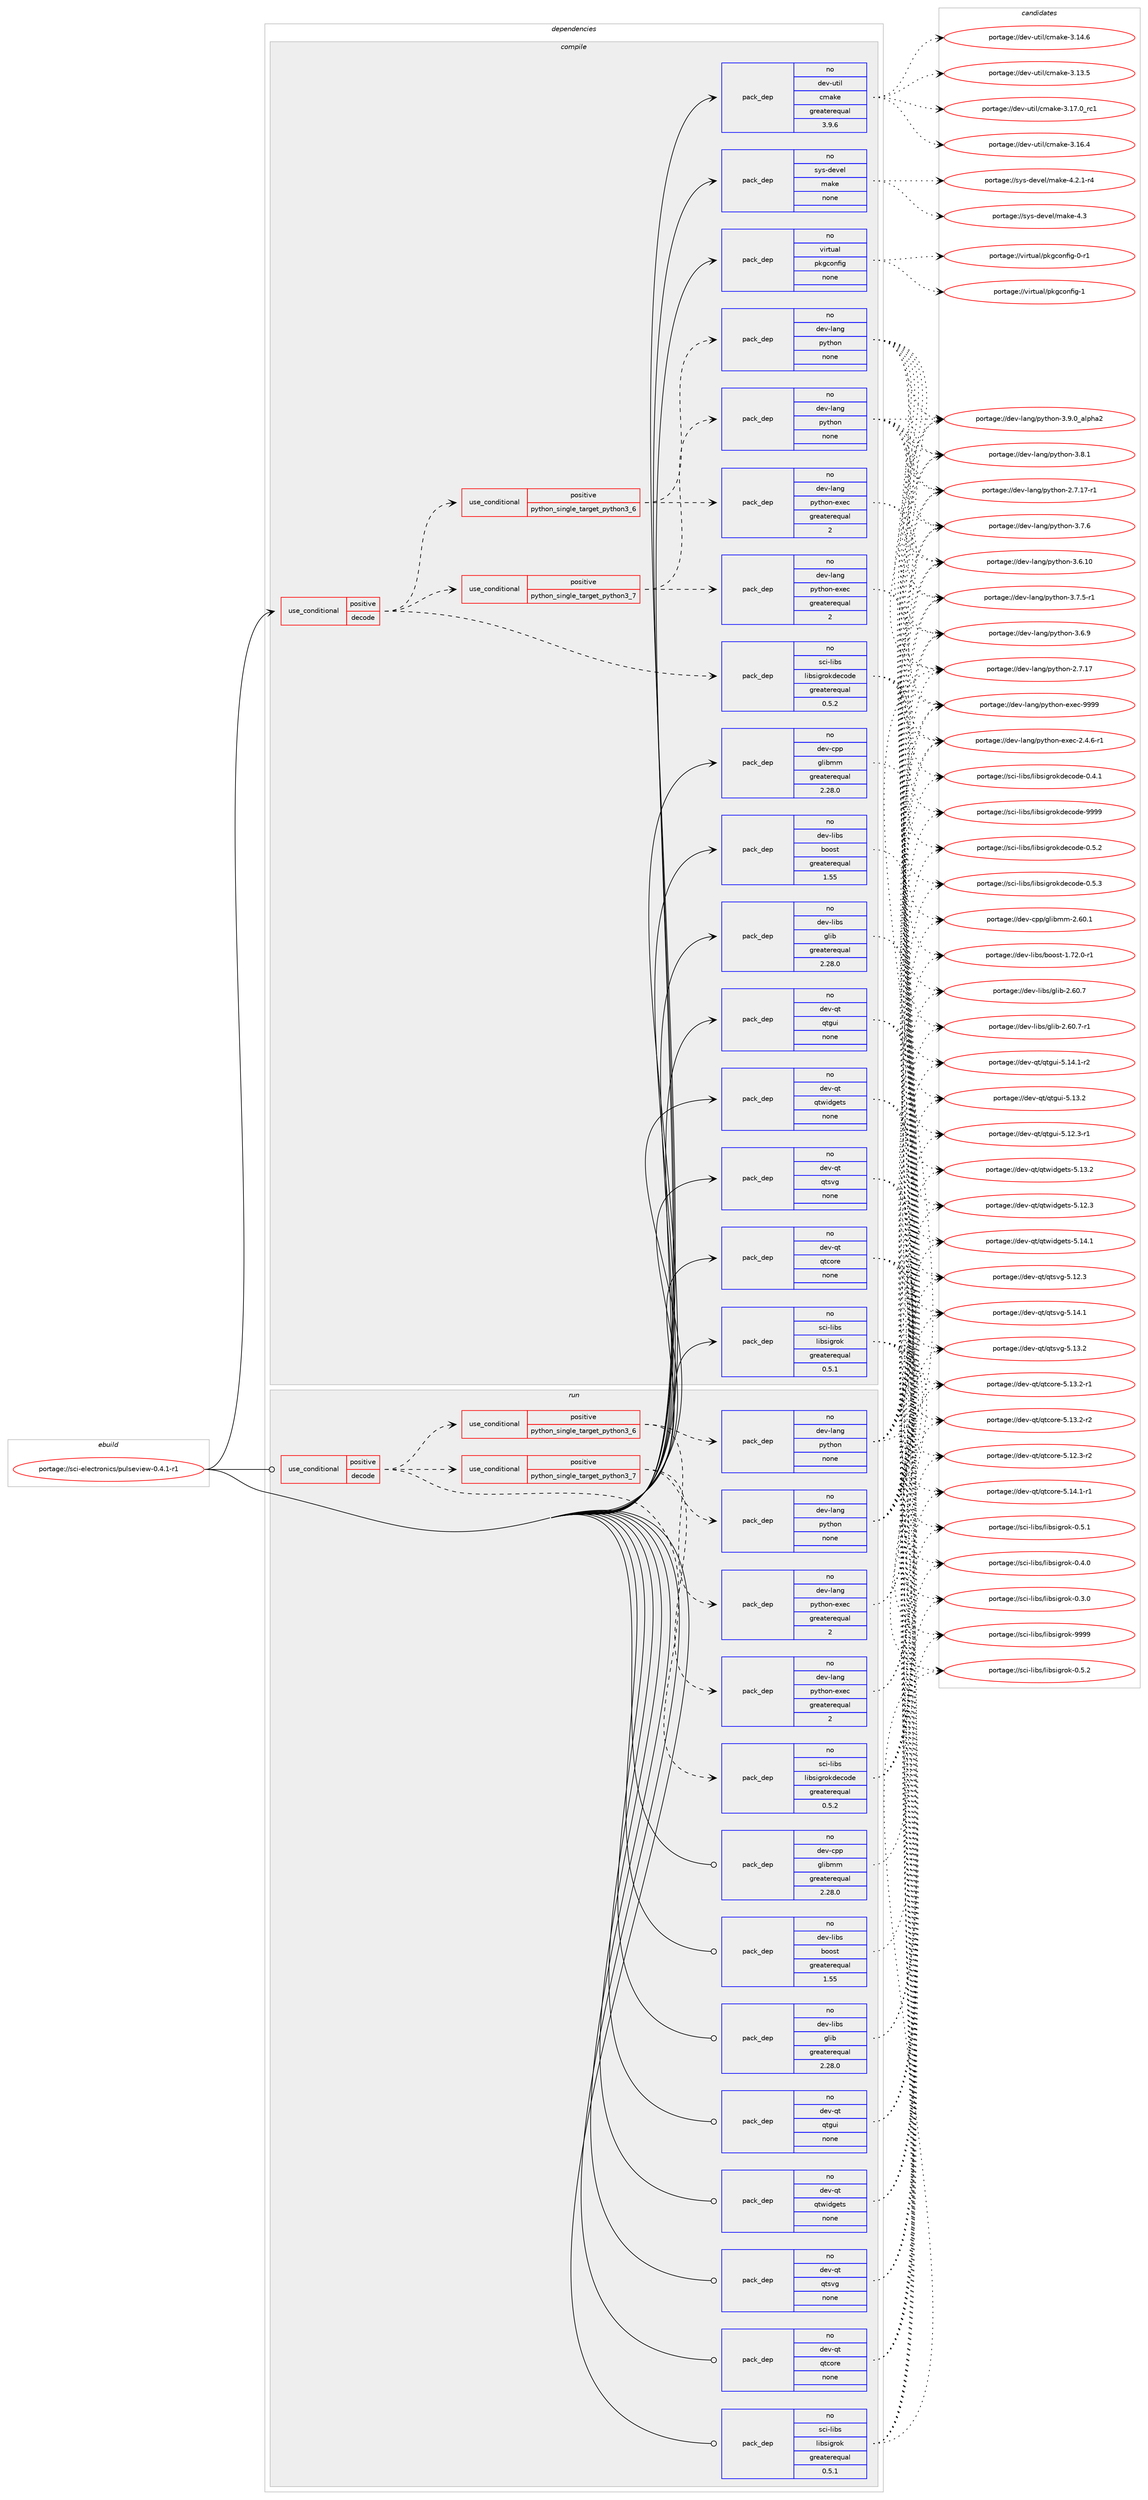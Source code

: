digraph prolog {

# *************
# Graph options
# *************

newrank=true;
concentrate=true;
compound=true;
graph [rankdir=LR,fontname=Helvetica,fontsize=10,ranksep=1.5];#, ranksep=2.5, nodesep=0.2];
edge  [arrowhead=vee];
node  [fontname=Helvetica,fontsize=10];

# **********
# The ebuild
# **********

subgraph cluster_leftcol {
color=gray;
rank=same;
label=<<i>ebuild</i>>;
id [label="portage://sci-electronics/pulseview-0.4.1-r1", color=red, width=4, href="../sci-electronics/pulseview-0.4.1-r1.svg"];
}

# ****************
# The dependencies
# ****************

subgraph cluster_midcol {
color=gray;
label=<<i>dependencies</i>>;
subgraph cluster_compile {
fillcolor="#eeeeee";
style=filled;
label=<<i>compile</i>>;
subgraph cond17144 {
dependency78057 [label=<<TABLE BORDER="0" CELLBORDER="1" CELLSPACING="0" CELLPADDING="4"><TR><TD ROWSPAN="3" CELLPADDING="10">use_conditional</TD></TR><TR><TD>positive</TD></TR><TR><TD>decode</TD></TR></TABLE>>, shape=none, color=red];
subgraph pack59374 {
dependency78058 [label=<<TABLE BORDER="0" CELLBORDER="1" CELLSPACING="0" CELLPADDING="4" WIDTH="220"><TR><TD ROWSPAN="6" CELLPADDING="30">pack_dep</TD></TR><TR><TD WIDTH="110">no</TD></TR><TR><TD>sci-libs</TD></TR><TR><TD>libsigrokdecode</TD></TR><TR><TD>greaterequal</TD></TR><TR><TD>0.5.2</TD></TR></TABLE>>, shape=none, color=blue];
}
dependency78057:e -> dependency78058:w [weight=20,style="dashed",arrowhead="vee"];
subgraph cond17145 {
dependency78059 [label=<<TABLE BORDER="0" CELLBORDER="1" CELLSPACING="0" CELLPADDING="4"><TR><TD ROWSPAN="3" CELLPADDING="10">use_conditional</TD></TR><TR><TD>positive</TD></TR><TR><TD>python_single_target_python3_6</TD></TR></TABLE>>, shape=none, color=red];
subgraph pack59375 {
dependency78060 [label=<<TABLE BORDER="0" CELLBORDER="1" CELLSPACING="0" CELLPADDING="4" WIDTH="220"><TR><TD ROWSPAN="6" CELLPADDING="30">pack_dep</TD></TR><TR><TD WIDTH="110">no</TD></TR><TR><TD>dev-lang</TD></TR><TR><TD>python</TD></TR><TR><TD>none</TD></TR><TR><TD></TD></TR></TABLE>>, shape=none, color=blue];
}
dependency78059:e -> dependency78060:w [weight=20,style="dashed",arrowhead="vee"];
subgraph pack59376 {
dependency78061 [label=<<TABLE BORDER="0" CELLBORDER="1" CELLSPACING="0" CELLPADDING="4" WIDTH="220"><TR><TD ROWSPAN="6" CELLPADDING="30">pack_dep</TD></TR><TR><TD WIDTH="110">no</TD></TR><TR><TD>dev-lang</TD></TR><TR><TD>python-exec</TD></TR><TR><TD>greaterequal</TD></TR><TR><TD>2</TD></TR></TABLE>>, shape=none, color=blue];
}
dependency78059:e -> dependency78061:w [weight=20,style="dashed",arrowhead="vee"];
}
dependency78057:e -> dependency78059:w [weight=20,style="dashed",arrowhead="vee"];
subgraph cond17146 {
dependency78062 [label=<<TABLE BORDER="0" CELLBORDER="1" CELLSPACING="0" CELLPADDING="4"><TR><TD ROWSPAN="3" CELLPADDING="10">use_conditional</TD></TR><TR><TD>positive</TD></TR><TR><TD>python_single_target_python3_7</TD></TR></TABLE>>, shape=none, color=red];
subgraph pack59377 {
dependency78063 [label=<<TABLE BORDER="0" CELLBORDER="1" CELLSPACING="0" CELLPADDING="4" WIDTH="220"><TR><TD ROWSPAN="6" CELLPADDING="30">pack_dep</TD></TR><TR><TD WIDTH="110">no</TD></TR><TR><TD>dev-lang</TD></TR><TR><TD>python</TD></TR><TR><TD>none</TD></TR><TR><TD></TD></TR></TABLE>>, shape=none, color=blue];
}
dependency78062:e -> dependency78063:w [weight=20,style="dashed",arrowhead="vee"];
subgraph pack59378 {
dependency78064 [label=<<TABLE BORDER="0" CELLBORDER="1" CELLSPACING="0" CELLPADDING="4" WIDTH="220"><TR><TD ROWSPAN="6" CELLPADDING="30">pack_dep</TD></TR><TR><TD WIDTH="110">no</TD></TR><TR><TD>dev-lang</TD></TR><TR><TD>python-exec</TD></TR><TR><TD>greaterequal</TD></TR><TR><TD>2</TD></TR></TABLE>>, shape=none, color=blue];
}
dependency78062:e -> dependency78064:w [weight=20,style="dashed",arrowhead="vee"];
}
dependency78057:e -> dependency78062:w [weight=20,style="dashed",arrowhead="vee"];
}
id:e -> dependency78057:w [weight=20,style="solid",arrowhead="vee"];
subgraph pack59379 {
dependency78065 [label=<<TABLE BORDER="0" CELLBORDER="1" CELLSPACING="0" CELLPADDING="4" WIDTH="220"><TR><TD ROWSPAN="6" CELLPADDING="30">pack_dep</TD></TR><TR><TD WIDTH="110">no</TD></TR><TR><TD>dev-cpp</TD></TR><TR><TD>glibmm</TD></TR><TR><TD>greaterequal</TD></TR><TR><TD>2.28.0</TD></TR></TABLE>>, shape=none, color=blue];
}
id:e -> dependency78065:w [weight=20,style="solid",arrowhead="vee"];
subgraph pack59380 {
dependency78066 [label=<<TABLE BORDER="0" CELLBORDER="1" CELLSPACING="0" CELLPADDING="4" WIDTH="220"><TR><TD ROWSPAN="6" CELLPADDING="30">pack_dep</TD></TR><TR><TD WIDTH="110">no</TD></TR><TR><TD>dev-libs</TD></TR><TR><TD>boost</TD></TR><TR><TD>greaterequal</TD></TR><TR><TD>1.55</TD></TR></TABLE>>, shape=none, color=blue];
}
id:e -> dependency78066:w [weight=20,style="solid",arrowhead="vee"];
subgraph pack59381 {
dependency78067 [label=<<TABLE BORDER="0" CELLBORDER="1" CELLSPACING="0" CELLPADDING="4" WIDTH="220"><TR><TD ROWSPAN="6" CELLPADDING="30">pack_dep</TD></TR><TR><TD WIDTH="110">no</TD></TR><TR><TD>dev-libs</TD></TR><TR><TD>glib</TD></TR><TR><TD>greaterequal</TD></TR><TR><TD>2.28.0</TD></TR></TABLE>>, shape=none, color=blue];
}
id:e -> dependency78067:w [weight=20,style="solid",arrowhead="vee"];
subgraph pack59382 {
dependency78068 [label=<<TABLE BORDER="0" CELLBORDER="1" CELLSPACING="0" CELLPADDING="4" WIDTH="220"><TR><TD ROWSPAN="6" CELLPADDING="30">pack_dep</TD></TR><TR><TD WIDTH="110">no</TD></TR><TR><TD>dev-qt</TD></TR><TR><TD>qtcore</TD></TR><TR><TD>none</TD></TR><TR><TD></TD></TR></TABLE>>, shape=none, color=blue];
}
id:e -> dependency78068:w [weight=20,style="solid",arrowhead="vee"];
subgraph pack59383 {
dependency78069 [label=<<TABLE BORDER="0" CELLBORDER="1" CELLSPACING="0" CELLPADDING="4" WIDTH="220"><TR><TD ROWSPAN="6" CELLPADDING="30">pack_dep</TD></TR><TR><TD WIDTH="110">no</TD></TR><TR><TD>dev-qt</TD></TR><TR><TD>qtgui</TD></TR><TR><TD>none</TD></TR><TR><TD></TD></TR></TABLE>>, shape=none, color=blue];
}
id:e -> dependency78069:w [weight=20,style="solid",arrowhead="vee"];
subgraph pack59384 {
dependency78070 [label=<<TABLE BORDER="0" CELLBORDER="1" CELLSPACING="0" CELLPADDING="4" WIDTH="220"><TR><TD ROWSPAN="6" CELLPADDING="30">pack_dep</TD></TR><TR><TD WIDTH="110">no</TD></TR><TR><TD>dev-qt</TD></TR><TR><TD>qtsvg</TD></TR><TR><TD>none</TD></TR><TR><TD></TD></TR></TABLE>>, shape=none, color=blue];
}
id:e -> dependency78070:w [weight=20,style="solid",arrowhead="vee"];
subgraph pack59385 {
dependency78071 [label=<<TABLE BORDER="0" CELLBORDER="1" CELLSPACING="0" CELLPADDING="4" WIDTH="220"><TR><TD ROWSPAN="6" CELLPADDING="30">pack_dep</TD></TR><TR><TD WIDTH="110">no</TD></TR><TR><TD>dev-qt</TD></TR><TR><TD>qtwidgets</TD></TR><TR><TD>none</TD></TR><TR><TD></TD></TR></TABLE>>, shape=none, color=blue];
}
id:e -> dependency78071:w [weight=20,style="solid",arrowhead="vee"];
subgraph pack59386 {
dependency78072 [label=<<TABLE BORDER="0" CELLBORDER="1" CELLSPACING="0" CELLPADDING="4" WIDTH="220"><TR><TD ROWSPAN="6" CELLPADDING="30">pack_dep</TD></TR><TR><TD WIDTH="110">no</TD></TR><TR><TD>dev-util</TD></TR><TR><TD>cmake</TD></TR><TR><TD>greaterequal</TD></TR><TR><TD>3.9.6</TD></TR></TABLE>>, shape=none, color=blue];
}
id:e -> dependency78072:w [weight=20,style="solid",arrowhead="vee"];
subgraph pack59387 {
dependency78073 [label=<<TABLE BORDER="0" CELLBORDER="1" CELLSPACING="0" CELLPADDING="4" WIDTH="220"><TR><TD ROWSPAN="6" CELLPADDING="30">pack_dep</TD></TR><TR><TD WIDTH="110">no</TD></TR><TR><TD>sci-libs</TD></TR><TR><TD>libsigrok</TD></TR><TR><TD>greaterequal</TD></TR><TR><TD>0.5.1</TD></TR></TABLE>>, shape=none, color=blue];
}
id:e -> dependency78073:w [weight=20,style="solid",arrowhead="vee"];
subgraph pack59388 {
dependency78074 [label=<<TABLE BORDER="0" CELLBORDER="1" CELLSPACING="0" CELLPADDING="4" WIDTH="220"><TR><TD ROWSPAN="6" CELLPADDING="30">pack_dep</TD></TR><TR><TD WIDTH="110">no</TD></TR><TR><TD>sys-devel</TD></TR><TR><TD>make</TD></TR><TR><TD>none</TD></TR><TR><TD></TD></TR></TABLE>>, shape=none, color=blue];
}
id:e -> dependency78074:w [weight=20,style="solid",arrowhead="vee"];
subgraph pack59389 {
dependency78075 [label=<<TABLE BORDER="0" CELLBORDER="1" CELLSPACING="0" CELLPADDING="4" WIDTH="220"><TR><TD ROWSPAN="6" CELLPADDING="30">pack_dep</TD></TR><TR><TD WIDTH="110">no</TD></TR><TR><TD>virtual</TD></TR><TR><TD>pkgconfig</TD></TR><TR><TD>none</TD></TR><TR><TD></TD></TR></TABLE>>, shape=none, color=blue];
}
id:e -> dependency78075:w [weight=20,style="solid",arrowhead="vee"];
}
subgraph cluster_compileandrun {
fillcolor="#eeeeee";
style=filled;
label=<<i>compile and run</i>>;
}
subgraph cluster_run {
fillcolor="#eeeeee";
style=filled;
label=<<i>run</i>>;
subgraph cond17147 {
dependency78076 [label=<<TABLE BORDER="0" CELLBORDER="1" CELLSPACING="0" CELLPADDING="4"><TR><TD ROWSPAN="3" CELLPADDING="10">use_conditional</TD></TR><TR><TD>positive</TD></TR><TR><TD>decode</TD></TR></TABLE>>, shape=none, color=red];
subgraph pack59390 {
dependency78077 [label=<<TABLE BORDER="0" CELLBORDER="1" CELLSPACING="0" CELLPADDING="4" WIDTH="220"><TR><TD ROWSPAN="6" CELLPADDING="30">pack_dep</TD></TR><TR><TD WIDTH="110">no</TD></TR><TR><TD>sci-libs</TD></TR><TR><TD>libsigrokdecode</TD></TR><TR><TD>greaterequal</TD></TR><TR><TD>0.5.2</TD></TR></TABLE>>, shape=none, color=blue];
}
dependency78076:e -> dependency78077:w [weight=20,style="dashed",arrowhead="vee"];
subgraph cond17148 {
dependency78078 [label=<<TABLE BORDER="0" CELLBORDER="1" CELLSPACING="0" CELLPADDING="4"><TR><TD ROWSPAN="3" CELLPADDING="10">use_conditional</TD></TR><TR><TD>positive</TD></TR><TR><TD>python_single_target_python3_6</TD></TR></TABLE>>, shape=none, color=red];
subgraph pack59391 {
dependency78079 [label=<<TABLE BORDER="0" CELLBORDER="1" CELLSPACING="0" CELLPADDING="4" WIDTH="220"><TR><TD ROWSPAN="6" CELLPADDING="30">pack_dep</TD></TR><TR><TD WIDTH="110">no</TD></TR><TR><TD>dev-lang</TD></TR><TR><TD>python</TD></TR><TR><TD>none</TD></TR><TR><TD></TD></TR></TABLE>>, shape=none, color=blue];
}
dependency78078:e -> dependency78079:w [weight=20,style="dashed",arrowhead="vee"];
subgraph pack59392 {
dependency78080 [label=<<TABLE BORDER="0" CELLBORDER="1" CELLSPACING="0" CELLPADDING="4" WIDTH="220"><TR><TD ROWSPAN="6" CELLPADDING="30">pack_dep</TD></TR><TR><TD WIDTH="110">no</TD></TR><TR><TD>dev-lang</TD></TR><TR><TD>python-exec</TD></TR><TR><TD>greaterequal</TD></TR><TR><TD>2</TD></TR></TABLE>>, shape=none, color=blue];
}
dependency78078:e -> dependency78080:w [weight=20,style="dashed",arrowhead="vee"];
}
dependency78076:e -> dependency78078:w [weight=20,style="dashed",arrowhead="vee"];
subgraph cond17149 {
dependency78081 [label=<<TABLE BORDER="0" CELLBORDER="1" CELLSPACING="0" CELLPADDING="4"><TR><TD ROWSPAN="3" CELLPADDING="10">use_conditional</TD></TR><TR><TD>positive</TD></TR><TR><TD>python_single_target_python3_7</TD></TR></TABLE>>, shape=none, color=red];
subgraph pack59393 {
dependency78082 [label=<<TABLE BORDER="0" CELLBORDER="1" CELLSPACING="0" CELLPADDING="4" WIDTH="220"><TR><TD ROWSPAN="6" CELLPADDING="30">pack_dep</TD></TR><TR><TD WIDTH="110">no</TD></TR><TR><TD>dev-lang</TD></TR><TR><TD>python</TD></TR><TR><TD>none</TD></TR><TR><TD></TD></TR></TABLE>>, shape=none, color=blue];
}
dependency78081:e -> dependency78082:w [weight=20,style="dashed",arrowhead="vee"];
subgraph pack59394 {
dependency78083 [label=<<TABLE BORDER="0" CELLBORDER="1" CELLSPACING="0" CELLPADDING="4" WIDTH="220"><TR><TD ROWSPAN="6" CELLPADDING="30">pack_dep</TD></TR><TR><TD WIDTH="110">no</TD></TR><TR><TD>dev-lang</TD></TR><TR><TD>python-exec</TD></TR><TR><TD>greaterequal</TD></TR><TR><TD>2</TD></TR></TABLE>>, shape=none, color=blue];
}
dependency78081:e -> dependency78083:w [weight=20,style="dashed",arrowhead="vee"];
}
dependency78076:e -> dependency78081:w [weight=20,style="dashed",arrowhead="vee"];
}
id:e -> dependency78076:w [weight=20,style="solid",arrowhead="odot"];
subgraph pack59395 {
dependency78084 [label=<<TABLE BORDER="0" CELLBORDER="1" CELLSPACING="0" CELLPADDING="4" WIDTH="220"><TR><TD ROWSPAN="6" CELLPADDING="30">pack_dep</TD></TR><TR><TD WIDTH="110">no</TD></TR><TR><TD>dev-cpp</TD></TR><TR><TD>glibmm</TD></TR><TR><TD>greaterequal</TD></TR><TR><TD>2.28.0</TD></TR></TABLE>>, shape=none, color=blue];
}
id:e -> dependency78084:w [weight=20,style="solid",arrowhead="odot"];
subgraph pack59396 {
dependency78085 [label=<<TABLE BORDER="0" CELLBORDER="1" CELLSPACING="0" CELLPADDING="4" WIDTH="220"><TR><TD ROWSPAN="6" CELLPADDING="30">pack_dep</TD></TR><TR><TD WIDTH="110">no</TD></TR><TR><TD>dev-libs</TD></TR><TR><TD>boost</TD></TR><TR><TD>greaterequal</TD></TR><TR><TD>1.55</TD></TR></TABLE>>, shape=none, color=blue];
}
id:e -> dependency78085:w [weight=20,style="solid",arrowhead="odot"];
subgraph pack59397 {
dependency78086 [label=<<TABLE BORDER="0" CELLBORDER="1" CELLSPACING="0" CELLPADDING="4" WIDTH="220"><TR><TD ROWSPAN="6" CELLPADDING="30">pack_dep</TD></TR><TR><TD WIDTH="110">no</TD></TR><TR><TD>dev-libs</TD></TR><TR><TD>glib</TD></TR><TR><TD>greaterequal</TD></TR><TR><TD>2.28.0</TD></TR></TABLE>>, shape=none, color=blue];
}
id:e -> dependency78086:w [weight=20,style="solid",arrowhead="odot"];
subgraph pack59398 {
dependency78087 [label=<<TABLE BORDER="0" CELLBORDER="1" CELLSPACING="0" CELLPADDING="4" WIDTH="220"><TR><TD ROWSPAN="6" CELLPADDING="30">pack_dep</TD></TR><TR><TD WIDTH="110">no</TD></TR><TR><TD>dev-qt</TD></TR><TR><TD>qtcore</TD></TR><TR><TD>none</TD></TR><TR><TD></TD></TR></TABLE>>, shape=none, color=blue];
}
id:e -> dependency78087:w [weight=20,style="solid",arrowhead="odot"];
subgraph pack59399 {
dependency78088 [label=<<TABLE BORDER="0" CELLBORDER="1" CELLSPACING="0" CELLPADDING="4" WIDTH="220"><TR><TD ROWSPAN="6" CELLPADDING="30">pack_dep</TD></TR><TR><TD WIDTH="110">no</TD></TR><TR><TD>dev-qt</TD></TR><TR><TD>qtgui</TD></TR><TR><TD>none</TD></TR><TR><TD></TD></TR></TABLE>>, shape=none, color=blue];
}
id:e -> dependency78088:w [weight=20,style="solid",arrowhead="odot"];
subgraph pack59400 {
dependency78089 [label=<<TABLE BORDER="0" CELLBORDER="1" CELLSPACING="0" CELLPADDING="4" WIDTH="220"><TR><TD ROWSPAN="6" CELLPADDING="30">pack_dep</TD></TR><TR><TD WIDTH="110">no</TD></TR><TR><TD>dev-qt</TD></TR><TR><TD>qtsvg</TD></TR><TR><TD>none</TD></TR><TR><TD></TD></TR></TABLE>>, shape=none, color=blue];
}
id:e -> dependency78089:w [weight=20,style="solid",arrowhead="odot"];
subgraph pack59401 {
dependency78090 [label=<<TABLE BORDER="0" CELLBORDER="1" CELLSPACING="0" CELLPADDING="4" WIDTH="220"><TR><TD ROWSPAN="6" CELLPADDING="30">pack_dep</TD></TR><TR><TD WIDTH="110">no</TD></TR><TR><TD>dev-qt</TD></TR><TR><TD>qtwidgets</TD></TR><TR><TD>none</TD></TR><TR><TD></TD></TR></TABLE>>, shape=none, color=blue];
}
id:e -> dependency78090:w [weight=20,style="solid",arrowhead="odot"];
subgraph pack59402 {
dependency78091 [label=<<TABLE BORDER="0" CELLBORDER="1" CELLSPACING="0" CELLPADDING="4" WIDTH="220"><TR><TD ROWSPAN="6" CELLPADDING="30">pack_dep</TD></TR><TR><TD WIDTH="110">no</TD></TR><TR><TD>sci-libs</TD></TR><TR><TD>libsigrok</TD></TR><TR><TD>greaterequal</TD></TR><TR><TD>0.5.1</TD></TR></TABLE>>, shape=none, color=blue];
}
id:e -> dependency78091:w [weight=20,style="solid",arrowhead="odot"];
}
}

# **************
# The candidates
# **************

subgraph cluster_choices {
rank=same;
color=gray;
label=<<i>candidates</i>>;

subgraph choice59374 {
color=black;
nodesep=1;
choice1159910545108105981154710810598115105103114111107100101991111001014557575757 [label="portage://sci-libs/libsigrokdecode-9999", color=red, width=4,href="../sci-libs/libsigrokdecode-9999.svg"];
choice115991054510810598115471081059811510510311411110710010199111100101454846534651 [label="portage://sci-libs/libsigrokdecode-0.5.3", color=red, width=4,href="../sci-libs/libsigrokdecode-0.5.3.svg"];
choice115991054510810598115471081059811510510311411110710010199111100101454846534650 [label="portage://sci-libs/libsigrokdecode-0.5.2", color=red, width=4,href="../sci-libs/libsigrokdecode-0.5.2.svg"];
choice115991054510810598115471081059811510510311411110710010199111100101454846524649 [label="portage://sci-libs/libsigrokdecode-0.4.1", color=red, width=4,href="../sci-libs/libsigrokdecode-0.4.1.svg"];
dependency78058:e -> choice1159910545108105981154710810598115105103114111107100101991111001014557575757:w [style=dotted,weight="100"];
dependency78058:e -> choice115991054510810598115471081059811510510311411110710010199111100101454846534651:w [style=dotted,weight="100"];
dependency78058:e -> choice115991054510810598115471081059811510510311411110710010199111100101454846534650:w [style=dotted,weight="100"];
dependency78058:e -> choice115991054510810598115471081059811510510311411110710010199111100101454846524649:w [style=dotted,weight="100"];
}
subgraph choice59375 {
color=black;
nodesep=1;
choice10010111845108971101034711212111610411111045514657464895971081121049750 [label="portage://dev-lang/python-3.9.0_alpha2", color=red, width=4,href="../dev-lang/python-3.9.0_alpha2.svg"];
choice100101118451089711010347112121116104111110455146564649 [label="portage://dev-lang/python-3.8.1", color=red, width=4,href="../dev-lang/python-3.8.1.svg"];
choice100101118451089711010347112121116104111110455146554654 [label="portage://dev-lang/python-3.7.6", color=red, width=4,href="../dev-lang/python-3.7.6.svg"];
choice1001011184510897110103471121211161041111104551465546534511449 [label="portage://dev-lang/python-3.7.5-r1", color=red, width=4,href="../dev-lang/python-3.7.5-r1.svg"];
choice100101118451089711010347112121116104111110455146544657 [label="portage://dev-lang/python-3.6.9", color=red, width=4,href="../dev-lang/python-3.6.9.svg"];
choice10010111845108971101034711212111610411111045514654464948 [label="portage://dev-lang/python-3.6.10", color=red, width=4,href="../dev-lang/python-3.6.10.svg"];
choice100101118451089711010347112121116104111110455046554649554511449 [label="portage://dev-lang/python-2.7.17-r1", color=red, width=4,href="../dev-lang/python-2.7.17-r1.svg"];
choice10010111845108971101034711212111610411111045504655464955 [label="portage://dev-lang/python-2.7.17", color=red, width=4,href="../dev-lang/python-2.7.17.svg"];
dependency78060:e -> choice10010111845108971101034711212111610411111045514657464895971081121049750:w [style=dotted,weight="100"];
dependency78060:e -> choice100101118451089711010347112121116104111110455146564649:w [style=dotted,weight="100"];
dependency78060:e -> choice100101118451089711010347112121116104111110455146554654:w [style=dotted,weight="100"];
dependency78060:e -> choice1001011184510897110103471121211161041111104551465546534511449:w [style=dotted,weight="100"];
dependency78060:e -> choice100101118451089711010347112121116104111110455146544657:w [style=dotted,weight="100"];
dependency78060:e -> choice10010111845108971101034711212111610411111045514654464948:w [style=dotted,weight="100"];
dependency78060:e -> choice100101118451089711010347112121116104111110455046554649554511449:w [style=dotted,weight="100"];
dependency78060:e -> choice10010111845108971101034711212111610411111045504655464955:w [style=dotted,weight="100"];
}
subgraph choice59376 {
color=black;
nodesep=1;
choice10010111845108971101034711212111610411111045101120101994557575757 [label="portage://dev-lang/python-exec-9999", color=red, width=4,href="../dev-lang/python-exec-9999.svg"];
choice10010111845108971101034711212111610411111045101120101994550465246544511449 [label="portage://dev-lang/python-exec-2.4.6-r1", color=red, width=4,href="../dev-lang/python-exec-2.4.6-r1.svg"];
dependency78061:e -> choice10010111845108971101034711212111610411111045101120101994557575757:w [style=dotted,weight="100"];
dependency78061:e -> choice10010111845108971101034711212111610411111045101120101994550465246544511449:w [style=dotted,weight="100"];
}
subgraph choice59377 {
color=black;
nodesep=1;
choice10010111845108971101034711212111610411111045514657464895971081121049750 [label="portage://dev-lang/python-3.9.0_alpha2", color=red, width=4,href="../dev-lang/python-3.9.0_alpha2.svg"];
choice100101118451089711010347112121116104111110455146564649 [label="portage://dev-lang/python-3.8.1", color=red, width=4,href="../dev-lang/python-3.8.1.svg"];
choice100101118451089711010347112121116104111110455146554654 [label="portage://dev-lang/python-3.7.6", color=red, width=4,href="../dev-lang/python-3.7.6.svg"];
choice1001011184510897110103471121211161041111104551465546534511449 [label="portage://dev-lang/python-3.7.5-r1", color=red, width=4,href="../dev-lang/python-3.7.5-r1.svg"];
choice100101118451089711010347112121116104111110455146544657 [label="portage://dev-lang/python-3.6.9", color=red, width=4,href="../dev-lang/python-3.6.9.svg"];
choice10010111845108971101034711212111610411111045514654464948 [label="portage://dev-lang/python-3.6.10", color=red, width=4,href="../dev-lang/python-3.6.10.svg"];
choice100101118451089711010347112121116104111110455046554649554511449 [label="portage://dev-lang/python-2.7.17-r1", color=red, width=4,href="../dev-lang/python-2.7.17-r1.svg"];
choice10010111845108971101034711212111610411111045504655464955 [label="portage://dev-lang/python-2.7.17", color=red, width=4,href="../dev-lang/python-2.7.17.svg"];
dependency78063:e -> choice10010111845108971101034711212111610411111045514657464895971081121049750:w [style=dotted,weight="100"];
dependency78063:e -> choice100101118451089711010347112121116104111110455146564649:w [style=dotted,weight="100"];
dependency78063:e -> choice100101118451089711010347112121116104111110455146554654:w [style=dotted,weight="100"];
dependency78063:e -> choice1001011184510897110103471121211161041111104551465546534511449:w [style=dotted,weight="100"];
dependency78063:e -> choice100101118451089711010347112121116104111110455146544657:w [style=dotted,weight="100"];
dependency78063:e -> choice10010111845108971101034711212111610411111045514654464948:w [style=dotted,weight="100"];
dependency78063:e -> choice100101118451089711010347112121116104111110455046554649554511449:w [style=dotted,weight="100"];
dependency78063:e -> choice10010111845108971101034711212111610411111045504655464955:w [style=dotted,weight="100"];
}
subgraph choice59378 {
color=black;
nodesep=1;
choice10010111845108971101034711212111610411111045101120101994557575757 [label="portage://dev-lang/python-exec-9999", color=red, width=4,href="../dev-lang/python-exec-9999.svg"];
choice10010111845108971101034711212111610411111045101120101994550465246544511449 [label="portage://dev-lang/python-exec-2.4.6-r1", color=red, width=4,href="../dev-lang/python-exec-2.4.6-r1.svg"];
dependency78064:e -> choice10010111845108971101034711212111610411111045101120101994557575757:w [style=dotted,weight="100"];
dependency78064:e -> choice10010111845108971101034711212111610411111045101120101994550465246544511449:w [style=dotted,weight="100"];
}
subgraph choice59379 {
color=black;
nodesep=1;
choice1001011184599112112471031081059810910945504654484649 [label="portage://dev-cpp/glibmm-2.60.1", color=red, width=4,href="../dev-cpp/glibmm-2.60.1.svg"];
dependency78065:e -> choice1001011184599112112471031081059810910945504654484649:w [style=dotted,weight="100"];
}
subgraph choice59380 {
color=black;
nodesep=1;
choice10010111845108105981154798111111115116454946555046484511449 [label="portage://dev-libs/boost-1.72.0-r1", color=red, width=4,href="../dev-libs/boost-1.72.0-r1.svg"];
dependency78066:e -> choice10010111845108105981154798111111115116454946555046484511449:w [style=dotted,weight="100"];
}
subgraph choice59381 {
color=black;
nodesep=1;
choice10010111845108105981154710310810598455046544846554511449 [label="portage://dev-libs/glib-2.60.7-r1", color=red, width=4,href="../dev-libs/glib-2.60.7-r1.svg"];
choice1001011184510810598115471031081059845504654484655 [label="portage://dev-libs/glib-2.60.7", color=red, width=4,href="../dev-libs/glib-2.60.7.svg"];
dependency78067:e -> choice10010111845108105981154710310810598455046544846554511449:w [style=dotted,weight="100"];
dependency78067:e -> choice1001011184510810598115471031081059845504654484655:w [style=dotted,weight="100"];
}
subgraph choice59382 {
color=black;
nodesep=1;
choice100101118451131164711311699111114101455346495246494511449 [label="portage://dev-qt/qtcore-5.14.1-r1", color=red, width=4,href="../dev-qt/qtcore-5.14.1-r1.svg"];
choice100101118451131164711311699111114101455346495146504511450 [label="portage://dev-qt/qtcore-5.13.2-r2", color=red, width=4,href="../dev-qt/qtcore-5.13.2-r2.svg"];
choice100101118451131164711311699111114101455346495146504511449 [label="portage://dev-qt/qtcore-5.13.2-r1", color=red, width=4,href="../dev-qt/qtcore-5.13.2-r1.svg"];
choice100101118451131164711311699111114101455346495046514511450 [label="portage://dev-qt/qtcore-5.12.3-r2", color=red, width=4,href="../dev-qt/qtcore-5.12.3-r2.svg"];
dependency78068:e -> choice100101118451131164711311699111114101455346495246494511449:w [style=dotted,weight="100"];
dependency78068:e -> choice100101118451131164711311699111114101455346495146504511450:w [style=dotted,weight="100"];
dependency78068:e -> choice100101118451131164711311699111114101455346495146504511449:w [style=dotted,weight="100"];
dependency78068:e -> choice100101118451131164711311699111114101455346495046514511450:w [style=dotted,weight="100"];
}
subgraph choice59383 {
color=black;
nodesep=1;
choice1001011184511311647113116103117105455346495246494511450 [label="portage://dev-qt/qtgui-5.14.1-r2", color=red, width=4,href="../dev-qt/qtgui-5.14.1-r2.svg"];
choice100101118451131164711311610311710545534649514650 [label="portage://dev-qt/qtgui-5.13.2", color=red, width=4,href="../dev-qt/qtgui-5.13.2.svg"];
choice1001011184511311647113116103117105455346495046514511449 [label="portage://dev-qt/qtgui-5.12.3-r1", color=red, width=4,href="../dev-qt/qtgui-5.12.3-r1.svg"];
dependency78069:e -> choice1001011184511311647113116103117105455346495246494511450:w [style=dotted,weight="100"];
dependency78069:e -> choice100101118451131164711311610311710545534649514650:w [style=dotted,weight="100"];
dependency78069:e -> choice1001011184511311647113116103117105455346495046514511449:w [style=dotted,weight="100"];
}
subgraph choice59384 {
color=black;
nodesep=1;
choice100101118451131164711311611511810345534649524649 [label="portage://dev-qt/qtsvg-5.14.1", color=red, width=4,href="../dev-qt/qtsvg-5.14.1.svg"];
choice100101118451131164711311611511810345534649514650 [label="portage://dev-qt/qtsvg-5.13.2", color=red, width=4,href="../dev-qt/qtsvg-5.13.2.svg"];
choice100101118451131164711311611511810345534649504651 [label="portage://dev-qt/qtsvg-5.12.3", color=red, width=4,href="../dev-qt/qtsvg-5.12.3.svg"];
dependency78070:e -> choice100101118451131164711311611511810345534649524649:w [style=dotted,weight="100"];
dependency78070:e -> choice100101118451131164711311611511810345534649514650:w [style=dotted,weight="100"];
dependency78070:e -> choice100101118451131164711311611511810345534649504651:w [style=dotted,weight="100"];
}
subgraph choice59385 {
color=black;
nodesep=1;
choice100101118451131164711311611910510010310111611545534649524649 [label="portage://dev-qt/qtwidgets-5.14.1", color=red, width=4,href="../dev-qt/qtwidgets-5.14.1.svg"];
choice100101118451131164711311611910510010310111611545534649514650 [label="portage://dev-qt/qtwidgets-5.13.2", color=red, width=4,href="../dev-qt/qtwidgets-5.13.2.svg"];
choice100101118451131164711311611910510010310111611545534649504651 [label="portage://dev-qt/qtwidgets-5.12.3", color=red, width=4,href="../dev-qt/qtwidgets-5.12.3.svg"];
dependency78071:e -> choice100101118451131164711311611910510010310111611545534649524649:w [style=dotted,weight="100"];
dependency78071:e -> choice100101118451131164711311611910510010310111611545534649514650:w [style=dotted,weight="100"];
dependency78071:e -> choice100101118451131164711311611910510010310111611545534649504651:w [style=dotted,weight="100"];
}
subgraph choice59386 {
color=black;
nodesep=1;
choice1001011184511711610510847991099710710145514649554648951149949 [label="portage://dev-util/cmake-3.17.0_rc1", color=red, width=4,href="../dev-util/cmake-3.17.0_rc1.svg"];
choice1001011184511711610510847991099710710145514649544652 [label="portage://dev-util/cmake-3.16.4", color=red, width=4,href="../dev-util/cmake-3.16.4.svg"];
choice1001011184511711610510847991099710710145514649524654 [label="portage://dev-util/cmake-3.14.6", color=red, width=4,href="../dev-util/cmake-3.14.6.svg"];
choice1001011184511711610510847991099710710145514649514653 [label="portage://dev-util/cmake-3.13.5", color=red, width=4,href="../dev-util/cmake-3.13.5.svg"];
dependency78072:e -> choice1001011184511711610510847991099710710145514649554648951149949:w [style=dotted,weight="100"];
dependency78072:e -> choice1001011184511711610510847991099710710145514649544652:w [style=dotted,weight="100"];
dependency78072:e -> choice1001011184511711610510847991099710710145514649524654:w [style=dotted,weight="100"];
dependency78072:e -> choice1001011184511711610510847991099710710145514649514653:w [style=dotted,weight="100"];
}
subgraph choice59387 {
color=black;
nodesep=1;
choice11599105451081059811547108105981151051031141111074557575757 [label="portage://sci-libs/libsigrok-9999", color=red, width=4,href="../sci-libs/libsigrok-9999.svg"];
choice1159910545108105981154710810598115105103114111107454846534650 [label="portage://sci-libs/libsigrok-0.5.2", color=red, width=4,href="../sci-libs/libsigrok-0.5.2.svg"];
choice1159910545108105981154710810598115105103114111107454846534649 [label="portage://sci-libs/libsigrok-0.5.1", color=red, width=4,href="../sci-libs/libsigrok-0.5.1.svg"];
choice1159910545108105981154710810598115105103114111107454846524648 [label="portage://sci-libs/libsigrok-0.4.0", color=red, width=4,href="../sci-libs/libsigrok-0.4.0.svg"];
choice1159910545108105981154710810598115105103114111107454846514648 [label="portage://sci-libs/libsigrok-0.3.0", color=red, width=4,href="../sci-libs/libsigrok-0.3.0.svg"];
dependency78073:e -> choice11599105451081059811547108105981151051031141111074557575757:w [style=dotted,weight="100"];
dependency78073:e -> choice1159910545108105981154710810598115105103114111107454846534650:w [style=dotted,weight="100"];
dependency78073:e -> choice1159910545108105981154710810598115105103114111107454846534649:w [style=dotted,weight="100"];
dependency78073:e -> choice1159910545108105981154710810598115105103114111107454846524648:w [style=dotted,weight="100"];
dependency78073:e -> choice1159910545108105981154710810598115105103114111107454846514648:w [style=dotted,weight="100"];
}
subgraph choice59388 {
color=black;
nodesep=1;
choice11512111545100101118101108471099710710145524651 [label="portage://sys-devel/make-4.3", color=red, width=4,href="../sys-devel/make-4.3.svg"];
choice1151211154510010111810110847109971071014552465046494511452 [label="portage://sys-devel/make-4.2.1-r4", color=red, width=4,href="../sys-devel/make-4.2.1-r4.svg"];
dependency78074:e -> choice11512111545100101118101108471099710710145524651:w [style=dotted,weight="100"];
dependency78074:e -> choice1151211154510010111810110847109971071014552465046494511452:w [style=dotted,weight="100"];
}
subgraph choice59389 {
color=black;
nodesep=1;
choice1181051141161179710847112107103991111101021051034549 [label="portage://virtual/pkgconfig-1", color=red, width=4,href="../virtual/pkgconfig-1.svg"];
choice11810511411611797108471121071039911111010210510345484511449 [label="portage://virtual/pkgconfig-0-r1", color=red, width=4,href="../virtual/pkgconfig-0-r1.svg"];
dependency78075:e -> choice1181051141161179710847112107103991111101021051034549:w [style=dotted,weight="100"];
dependency78075:e -> choice11810511411611797108471121071039911111010210510345484511449:w [style=dotted,weight="100"];
}
subgraph choice59390 {
color=black;
nodesep=1;
choice1159910545108105981154710810598115105103114111107100101991111001014557575757 [label="portage://sci-libs/libsigrokdecode-9999", color=red, width=4,href="../sci-libs/libsigrokdecode-9999.svg"];
choice115991054510810598115471081059811510510311411110710010199111100101454846534651 [label="portage://sci-libs/libsigrokdecode-0.5.3", color=red, width=4,href="../sci-libs/libsigrokdecode-0.5.3.svg"];
choice115991054510810598115471081059811510510311411110710010199111100101454846534650 [label="portage://sci-libs/libsigrokdecode-0.5.2", color=red, width=4,href="../sci-libs/libsigrokdecode-0.5.2.svg"];
choice115991054510810598115471081059811510510311411110710010199111100101454846524649 [label="portage://sci-libs/libsigrokdecode-0.4.1", color=red, width=4,href="../sci-libs/libsigrokdecode-0.4.1.svg"];
dependency78077:e -> choice1159910545108105981154710810598115105103114111107100101991111001014557575757:w [style=dotted,weight="100"];
dependency78077:e -> choice115991054510810598115471081059811510510311411110710010199111100101454846534651:w [style=dotted,weight="100"];
dependency78077:e -> choice115991054510810598115471081059811510510311411110710010199111100101454846534650:w [style=dotted,weight="100"];
dependency78077:e -> choice115991054510810598115471081059811510510311411110710010199111100101454846524649:w [style=dotted,weight="100"];
}
subgraph choice59391 {
color=black;
nodesep=1;
choice10010111845108971101034711212111610411111045514657464895971081121049750 [label="portage://dev-lang/python-3.9.0_alpha2", color=red, width=4,href="../dev-lang/python-3.9.0_alpha2.svg"];
choice100101118451089711010347112121116104111110455146564649 [label="portage://dev-lang/python-3.8.1", color=red, width=4,href="../dev-lang/python-3.8.1.svg"];
choice100101118451089711010347112121116104111110455146554654 [label="portage://dev-lang/python-3.7.6", color=red, width=4,href="../dev-lang/python-3.7.6.svg"];
choice1001011184510897110103471121211161041111104551465546534511449 [label="portage://dev-lang/python-3.7.5-r1", color=red, width=4,href="../dev-lang/python-3.7.5-r1.svg"];
choice100101118451089711010347112121116104111110455146544657 [label="portage://dev-lang/python-3.6.9", color=red, width=4,href="../dev-lang/python-3.6.9.svg"];
choice10010111845108971101034711212111610411111045514654464948 [label="portage://dev-lang/python-3.6.10", color=red, width=4,href="../dev-lang/python-3.6.10.svg"];
choice100101118451089711010347112121116104111110455046554649554511449 [label="portage://dev-lang/python-2.7.17-r1", color=red, width=4,href="../dev-lang/python-2.7.17-r1.svg"];
choice10010111845108971101034711212111610411111045504655464955 [label="portage://dev-lang/python-2.7.17", color=red, width=4,href="../dev-lang/python-2.7.17.svg"];
dependency78079:e -> choice10010111845108971101034711212111610411111045514657464895971081121049750:w [style=dotted,weight="100"];
dependency78079:e -> choice100101118451089711010347112121116104111110455146564649:w [style=dotted,weight="100"];
dependency78079:e -> choice100101118451089711010347112121116104111110455146554654:w [style=dotted,weight="100"];
dependency78079:e -> choice1001011184510897110103471121211161041111104551465546534511449:w [style=dotted,weight="100"];
dependency78079:e -> choice100101118451089711010347112121116104111110455146544657:w [style=dotted,weight="100"];
dependency78079:e -> choice10010111845108971101034711212111610411111045514654464948:w [style=dotted,weight="100"];
dependency78079:e -> choice100101118451089711010347112121116104111110455046554649554511449:w [style=dotted,weight="100"];
dependency78079:e -> choice10010111845108971101034711212111610411111045504655464955:w [style=dotted,weight="100"];
}
subgraph choice59392 {
color=black;
nodesep=1;
choice10010111845108971101034711212111610411111045101120101994557575757 [label="portage://dev-lang/python-exec-9999", color=red, width=4,href="../dev-lang/python-exec-9999.svg"];
choice10010111845108971101034711212111610411111045101120101994550465246544511449 [label="portage://dev-lang/python-exec-2.4.6-r1", color=red, width=4,href="../dev-lang/python-exec-2.4.6-r1.svg"];
dependency78080:e -> choice10010111845108971101034711212111610411111045101120101994557575757:w [style=dotted,weight="100"];
dependency78080:e -> choice10010111845108971101034711212111610411111045101120101994550465246544511449:w [style=dotted,weight="100"];
}
subgraph choice59393 {
color=black;
nodesep=1;
choice10010111845108971101034711212111610411111045514657464895971081121049750 [label="portage://dev-lang/python-3.9.0_alpha2", color=red, width=4,href="../dev-lang/python-3.9.0_alpha2.svg"];
choice100101118451089711010347112121116104111110455146564649 [label="portage://dev-lang/python-3.8.1", color=red, width=4,href="../dev-lang/python-3.8.1.svg"];
choice100101118451089711010347112121116104111110455146554654 [label="portage://dev-lang/python-3.7.6", color=red, width=4,href="../dev-lang/python-3.7.6.svg"];
choice1001011184510897110103471121211161041111104551465546534511449 [label="portage://dev-lang/python-3.7.5-r1", color=red, width=4,href="../dev-lang/python-3.7.5-r1.svg"];
choice100101118451089711010347112121116104111110455146544657 [label="portage://dev-lang/python-3.6.9", color=red, width=4,href="../dev-lang/python-3.6.9.svg"];
choice10010111845108971101034711212111610411111045514654464948 [label="portage://dev-lang/python-3.6.10", color=red, width=4,href="../dev-lang/python-3.6.10.svg"];
choice100101118451089711010347112121116104111110455046554649554511449 [label="portage://dev-lang/python-2.7.17-r1", color=red, width=4,href="../dev-lang/python-2.7.17-r1.svg"];
choice10010111845108971101034711212111610411111045504655464955 [label="portage://dev-lang/python-2.7.17", color=red, width=4,href="../dev-lang/python-2.7.17.svg"];
dependency78082:e -> choice10010111845108971101034711212111610411111045514657464895971081121049750:w [style=dotted,weight="100"];
dependency78082:e -> choice100101118451089711010347112121116104111110455146564649:w [style=dotted,weight="100"];
dependency78082:e -> choice100101118451089711010347112121116104111110455146554654:w [style=dotted,weight="100"];
dependency78082:e -> choice1001011184510897110103471121211161041111104551465546534511449:w [style=dotted,weight="100"];
dependency78082:e -> choice100101118451089711010347112121116104111110455146544657:w [style=dotted,weight="100"];
dependency78082:e -> choice10010111845108971101034711212111610411111045514654464948:w [style=dotted,weight="100"];
dependency78082:e -> choice100101118451089711010347112121116104111110455046554649554511449:w [style=dotted,weight="100"];
dependency78082:e -> choice10010111845108971101034711212111610411111045504655464955:w [style=dotted,weight="100"];
}
subgraph choice59394 {
color=black;
nodesep=1;
choice10010111845108971101034711212111610411111045101120101994557575757 [label="portage://dev-lang/python-exec-9999", color=red, width=4,href="../dev-lang/python-exec-9999.svg"];
choice10010111845108971101034711212111610411111045101120101994550465246544511449 [label="portage://dev-lang/python-exec-2.4.6-r1", color=red, width=4,href="../dev-lang/python-exec-2.4.6-r1.svg"];
dependency78083:e -> choice10010111845108971101034711212111610411111045101120101994557575757:w [style=dotted,weight="100"];
dependency78083:e -> choice10010111845108971101034711212111610411111045101120101994550465246544511449:w [style=dotted,weight="100"];
}
subgraph choice59395 {
color=black;
nodesep=1;
choice1001011184599112112471031081059810910945504654484649 [label="portage://dev-cpp/glibmm-2.60.1", color=red, width=4,href="../dev-cpp/glibmm-2.60.1.svg"];
dependency78084:e -> choice1001011184599112112471031081059810910945504654484649:w [style=dotted,weight="100"];
}
subgraph choice59396 {
color=black;
nodesep=1;
choice10010111845108105981154798111111115116454946555046484511449 [label="portage://dev-libs/boost-1.72.0-r1", color=red, width=4,href="../dev-libs/boost-1.72.0-r1.svg"];
dependency78085:e -> choice10010111845108105981154798111111115116454946555046484511449:w [style=dotted,weight="100"];
}
subgraph choice59397 {
color=black;
nodesep=1;
choice10010111845108105981154710310810598455046544846554511449 [label="portage://dev-libs/glib-2.60.7-r1", color=red, width=4,href="../dev-libs/glib-2.60.7-r1.svg"];
choice1001011184510810598115471031081059845504654484655 [label="portage://dev-libs/glib-2.60.7", color=red, width=4,href="../dev-libs/glib-2.60.7.svg"];
dependency78086:e -> choice10010111845108105981154710310810598455046544846554511449:w [style=dotted,weight="100"];
dependency78086:e -> choice1001011184510810598115471031081059845504654484655:w [style=dotted,weight="100"];
}
subgraph choice59398 {
color=black;
nodesep=1;
choice100101118451131164711311699111114101455346495246494511449 [label="portage://dev-qt/qtcore-5.14.1-r1", color=red, width=4,href="../dev-qt/qtcore-5.14.1-r1.svg"];
choice100101118451131164711311699111114101455346495146504511450 [label="portage://dev-qt/qtcore-5.13.2-r2", color=red, width=4,href="../dev-qt/qtcore-5.13.2-r2.svg"];
choice100101118451131164711311699111114101455346495146504511449 [label="portage://dev-qt/qtcore-5.13.2-r1", color=red, width=4,href="../dev-qt/qtcore-5.13.2-r1.svg"];
choice100101118451131164711311699111114101455346495046514511450 [label="portage://dev-qt/qtcore-5.12.3-r2", color=red, width=4,href="../dev-qt/qtcore-5.12.3-r2.svg"];
dependency78087:e -> choice100101118451131164711311699111114101455346495246494511449:w [style=dotted,weight="100"];
dependency78087:e -> choice100101118451131164711311699111114101455346495146504511450:w [style=dotted,weight="100"];
dependency78087:e -> choice100101118451131164711311699111114101455346495146504511449:w [style=dotted,weight="100"];
dependency78087:e -> choice100101118451131164711311699111114101455346495046514511450:w [style=dotted,weight="100"];
}
subgraph choice59399 {
color=black;
nodesep=1;
choice1001011184511311647113116103117105455346495246494511450 [label="portage://dev-qt/qtgui-5.14.1-r2", color=red, width=4,href="../dev-qt/qtgui-5.14.1-r2.svg"];
choice100101118451131164711311610311710545534649514650 [label="portage://dev-qt/qtgui-5.13.2", color=red, width=4,href="../dev-qt/qtgui-5.13.2.svg"];
choice1001011184511311647113116103117105455346495046514511449 [label="portage://dev-qt/qtgui-5.12.3-r1", color=red, width=4,href="../dev-qt/qtgui-5.12.3-r1.svg"];
dependency78088:e -> choice1001011184511311647113116103117105455346495246494511450:w [style=dotted,weight="100"];
dependency78088:e -> choice100101118451131164711311610311710545534649514650:w [style=dotted,weight="100"];
dependency78088:e -> choice1001011184511311647113116103117105455346495046514511449:w [style=dotted,weight="100"];
}
subgraph choice59400 {
color=black;
nodesep=1;
choice100101118451131164711311611511810345534649524649 [label="portage://dev-qt/qtsvg-5.14.1", color=red, width=4,href="../dev-qt/qtsvg-5.14.1.svg"];
choice100101118451131164711311611511810345534649514650 [label="portage://dev-qt/qtsvg-5.13.2", color=red, width=4,href="../dev-qt/qtsvg-5.13.2.svg"];
choice100101118451131164711311611511810345534649504651 [label="portage://dev-qt/qtsvg-5.12.3", color=red, width=4,href="../dev-qt/qtsvg-5.12.3.svg"];
dependency78089:e -> choice100101118451131164711311611511810345534649524649:w [style=dotted,weight="100"];
dependency78089:e -> choice100101118451131164711311611511810345534649514650:w [style=dotted,weight="100"];
dependency78089:e -> choice100101118451131164711311611511810345534649504651:w [style=dotted,weight="100"];
}
subgraph choice59401 {
color=black;
nodesep=1;
choice100101118451131164711311611910510010310111611545534649524649 [label="portage://dev-qt/qtwidgets-5.14.1", color=red, width=4,href="../dev-qt/qtwidgets-5.14.1.svg"];
choice100101118451131164711311611910510010310111611545534649514650 [label="portage://dev-qt/qtwidgets-5.13.2", color=red, width=4,href="../dev-qt/qtwidgets-5.13.2.svg"];
choice100101118451131164711311611910510010310111611545534649504651 [label="portage://dev-qt/qtwidgets-5.12.3", color=red, width=4,href="../dev-qt/qtwidgets-5.12.3.svg"];
dependency78090:e -> choice100101118451131164711311611910510010310111611545534649524649:w [style=dotted,weight="100"];
dependency78090:e -> choice100101118451131164711311611910510010310111611545534649514650:w [style=dotted,weight="100"];
dependency78090:e -> choice100101118451131164711311611910510010310111611545534649504651:w [style=dotted,weight="100"];
}
subgraph choice59402 {
color=black;
nodesep=1;
choice11599105451081059811547108105981151051031141111074557575757 [label="portage://sci-libs/libsigrok-9999", color=red, width=4,href="../sci-libs/libsigrok-9999.svg"];
choice1159910545108105981154710810598115105103114111107454846534650 [label="portage://sci-libs/libsigrok-0.5.2", color=red, width=4,href="../sci-libs/libsigrok-0.5.2.svg"];
choice1159910545108105981154710810598115105103114111107454846534649 [label="portage://sci-libs/libsigrok-0.5.1", color=red, width=4,href="../sci-libs/libsigrok-0.5.1.svg"];
choice1159910545108105981154710810598115105103114111107454846524648 [label="portage://sci-libs/libsigrok-0.4.0", color=red, width=4,href="../sci-libs/libsigrok-0.4.0.svg"];
choice1159910545108105981154710810598115105103114111107454846514648 [label="portage://sci-libs/libsigrok-0.3.0", color=red, width=4,href="../sci-libs/libsigrok-0.3.0.svg"];
dependency78091:e -> choice11599105451081059811547108105981151051031141111074557575757:w [style=dotted,weight="100"];
dependency78091:e -> choice1159910545108105981154710810598115105103114111107454846534650:w [style=dotted,weight="100"];
dependency78091:e -> choice1159910545108105981154710810598115105103114111107454846534649:w [style=dotted,weight="100"];
dependency78091:e -> choice1159910545108105981154710810598115105103114111107454846524648:w [style=dotted,weight="100"];
dependency78091:e -> choice1159910545108105981154710810598115105103114111107454846514648:w [style=dotted,weight="100"];
}
}

}
